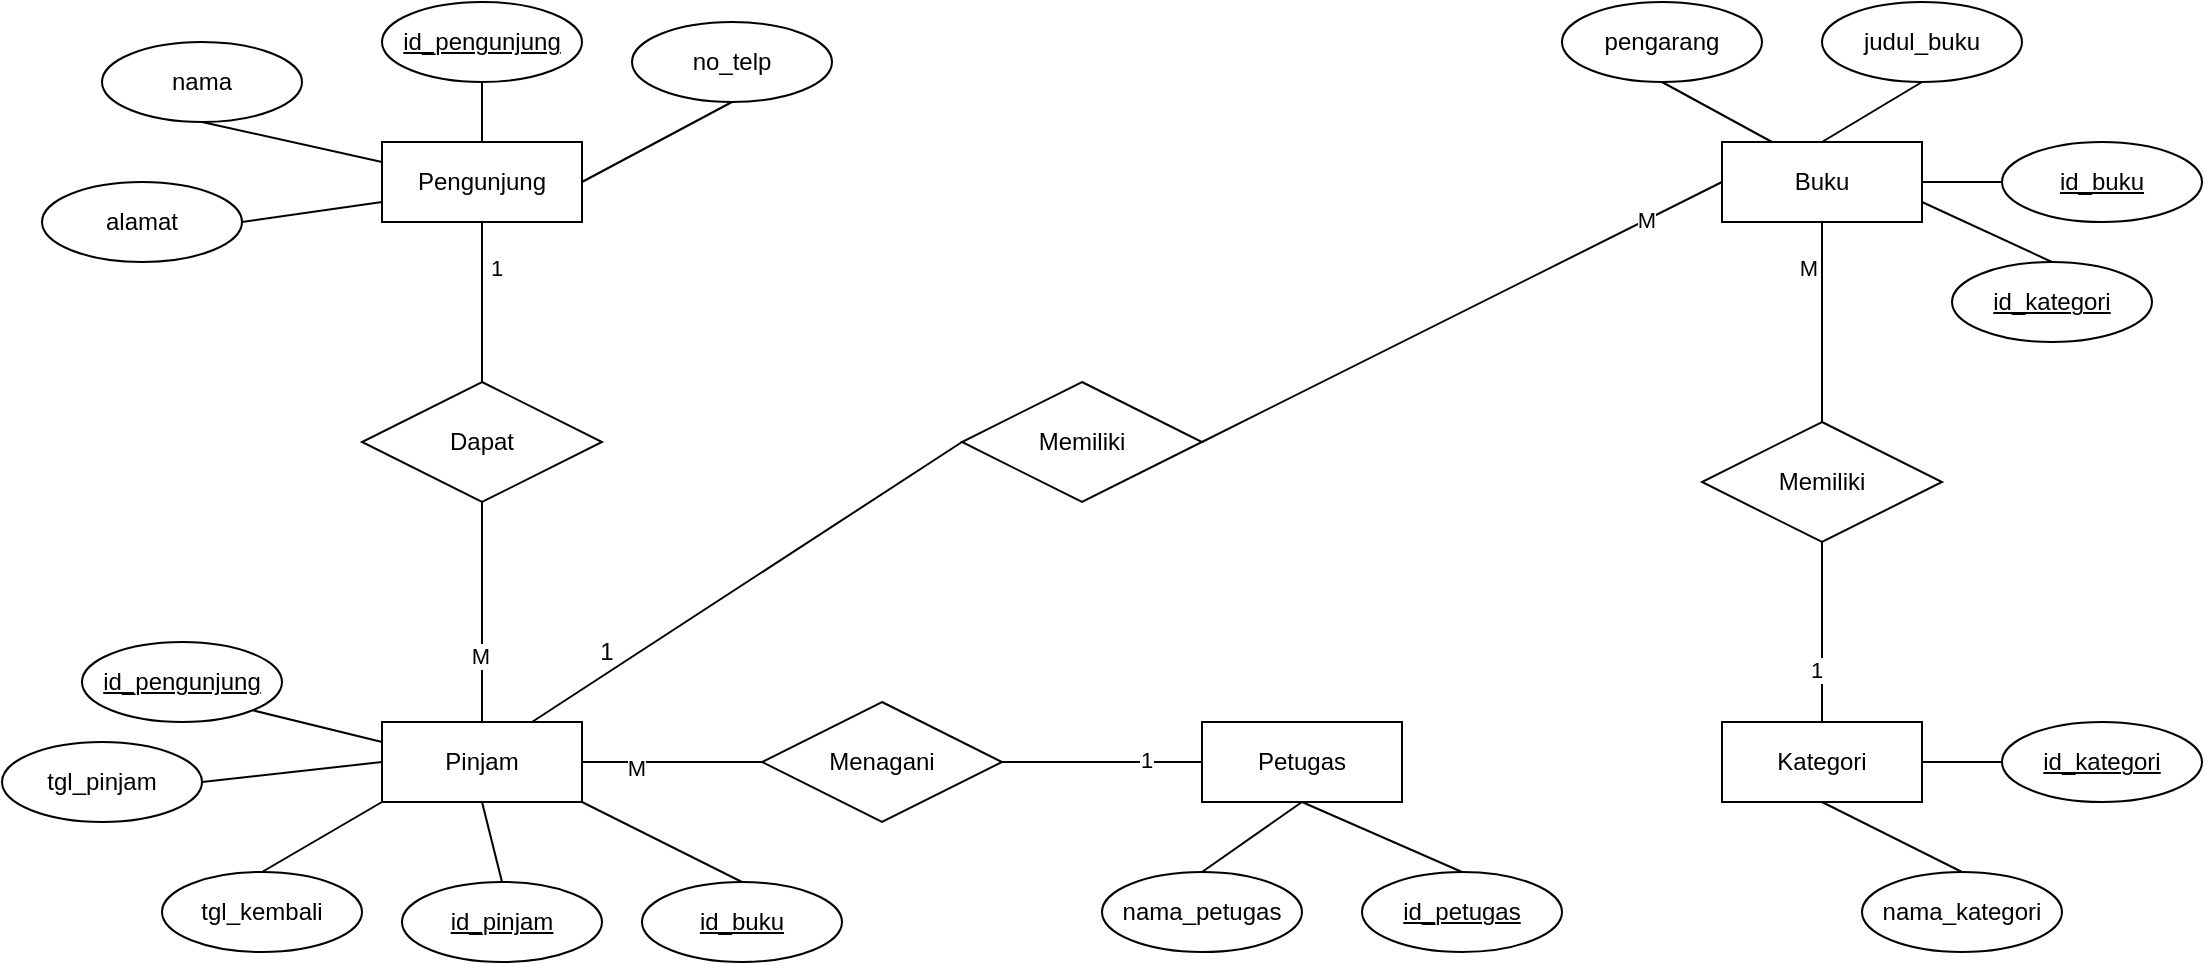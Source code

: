 <mxfile version="15.5.9" type="google"><diagram id="9ldRLSr9u6-j6rFkxDBu" name="Page-1"><mxGraphModel dx="1416" dy="846" grid="1" gridSize="10" guides="1" tooltips="1" connect="1" arrows="1" fold="1" page="1" pageScale="1" pageWidth="850" pageHeight="1100" math="0" shadow="0"><root><mxCell id="0"/><mxCell id="1" parent="0"/><mxCell id="r4gVDlzisf_p6KDteiUK-1" value="Pengunjung" style="whiteSpace=wrap;html=1;align=center;" vertex="1" parent="1"><mxGeometry x="300" y="250" width="100" height="40" as="geometry"/></mxCell><mxCell id="r4gVDlzisf_p6KDteiUK-2" value="nama" style="ellipse;whiteSpace=wrap;html=1;align=center;" vertex="1" parent="1"><mxGeometry x="160" y="200" width="100" height="40" as="geometry"/></mxCell><mxCell id="r4gVDlzisf_p6KDteiUK-3" value="id_pengunjung" style="ellipse;whiteSpace=wrap;html=1;align=center;fontStyle=4;" vertex="1" parent="1"><mxGeometry x="300" y="180" width="100" height="40" as="geometry"/></mxCell><mxCell id="r4gVDlzisf_p6KDteiUK-4" value="alamat" style="ellipse;whiteSpace=wrap;html=1;align=center;" vertex="1" parent="1"><mxGeometry x="130" y="270" width="100" height="40" as="geometry"/></mxCell><mxCell id="r4gVDlzisf_p6KDteiUK-5" value="Petugas" style="whiteSpace=wrap;html=1;align=center;" vertex="1" parent="1"><mxGeometry x="710" y="540" width="100" height="40" as="geometry"/></mxCell><mxCell id="r4gVDlzisf_p6KDteiUK-6" value="id_petugas" style="ellipse;whiteSpace=wrap;html=1;align=center;fontStyle=4;" vertex="1" parent="1"><mxGeometry x="790" y="615" width="100" height="40" as="geometry"/></mxCell><mxCell id="r4gVDlzisf_p6KDteiUK-7" value="nama_petugas" style="ellipse;whiteSpace=wrap;html=1;align=center;" vertex="1" parent="1"><mxGeometry x="660" y="615" width="100" height="40" as="geometry"/></mxCell><mxCell id="r4gVDlzisf_p6KDteiUK-8" value="Pinjam" style="whiteSpace=wrap;html=1;align=center;" vertex="1" parent="1"><mxGeometry x="300" y="540" width="100" height="40" as="geometry"/></mxCell><mxCell id="r4gVDlzisf_p6KDteiUK-9" value="id_pinjam" style="ellipse;whiteSpace=wrap;html=1;align=center;fontStyle=4;" vertex="1" parent="1"><mxGeometry x="310" y="620" width="100" height="40" as="geometry"/></mxCell><mxCell id="r4gVDlzisf_p6KDteiUK-10" value="tgl_pinjam" style="ellipse;whiteSpace=wrap;html=1;align=center;" vertex="1" parent="1"><mxGeometry x="110" y="550" width="100" height="40" as="geometry"/></mxCell><mxCell id="r4gVDlzisf_p6KDteiUK-11" value="Buku" style="whiteSpace=wrap;html=1;align=center;" vertex="1" parent="1"><mxGeometry x="970" y="250" width="100" height="40" as="geometry"/></mxCell><mxCell id="r4gVDlzisf_p6KDteiUK-12" value="Kategori" style="whiteSpace=wrap;html=1;align=center;" vertex="1" parent="1"><mxGeometry x="970" y="540" width="100" height="40" as="geometry"/></mxCell><mxCell id="r4gVDlzisf_p6KDteiUK-13" value="judul_buku" style="ellipse;whiteSpace=wrap;html=1;align=center;" vertex="1" parent="1"><mxGeometry x="1020" y="180" width="100" height="40" as="geometry"/></mxCell><mxCell id="r4gVDlzisf_p6KDteiUK-14" value="id_buku" style="ellipse;whiteSpace=wrap;html=1;align=center;fontStyle=4;" vertex="1" parent="1"><mxGeometry x="1110" y="250" width="100" height="40" as="geometry"/></mxCell><mxCell id="r4gVDlzisf_p6KDteiUK-15" value="id_kategori" style="ellipse;whiteSpace=wrap;html=1;align=center;fontStyle=4;" vertex="1" parent="1"><mxGeometry x="1110" y="540" width="100" height="40" as="geometry"/></mxCell><mxCell id="r4gVDlzisf_p6KDteiUK-16" value="nama_kategori" style="ellipse;whiteSpace=wrap;html=1;align=center;" vertex="1" parent="1"><mxGeometry x="1040" y="615" width="100" height="40" as="geometry"/></mxCell><mxCell id="r4gVDlzisf_p6KDteiUK-17" value="tgl_kembali" style="ellipse;whiteSpace=wrap;html=1;align=center;" vertex="1" parent="1"><mxGeometry x="190" y="615" width="100" height="40" as="geometry"/></mxCell><mxCell id="r4gVDlzisf_p6KDteiUK-19" value="pengarang" style="ellipse;whiteSpace=wrap;html=1;align=center;" vertex="1" parent="1"><mxGeometry x="890" y="180" width="100" height="40" as="geometry"/></mxCell><mxCell id="r4gVDlzisf_p6KDteiUK-20" value="" style="endArrow=none;html=1;rounded=0;entryX=0;entryY=0.5;entryDx=0;entryDy=0;exitX=1;exitY=0.5;exitDx=0;exitDy=0;" edge="1" parent="1" source="r4gVDlzisf_p6KDteiUK-12" target="r4gVDlzisf_p6KDteiUK-15"><mxGeometry relative="1" as="geometry"><mxPoint x="640" y="440" as="sourcePoint"/><mxPoint x="800" y="440" as="targetPoint"/></mxGeometry></mxCell><mxCell id="r4gVDlzisf_p6KDteiUK-21" value="" style="endArrow=none;html=1;rounded=0;entryX=0.5;entryY=0;entryDx=0;entryDy=0;exitX=0.5;exitY=1;exitDx=0;exitDy=0;" edge="1" parent="1" source="r4gVDlzisf_p6KDteiUK-12" target="r4gVDlzisf_p6KDteiUK-16"><mxGeometry relative="1" as="geometry"><mxPoint x="640" y="440" as="sourcePoint"/><mxPoint x="800" y="440" as="targetPoint"/></mxGeometry></mxCell><mxCell id="r4gVDlzisf_p6KDteiUK-22" value="id_kategori" style="ellipse;whiteSpace=wrap;html=1;align=center;fontStyle=4;" vertex="1" parent="1"><mxGeometry x="1085" y="310" width="100" height="40" as="geometry"/></mxCell><mxCell id="r4gVDlzisf_p6KDteiUK-23" value="no_telp" style="ellipse;whiteSpace=wrap;html=1;align=center;" vertex="1" parent="1"><mxGeometry x="425" y="190" width="100" height="40" as="geometry"/></mxCell><mxCell id="r4gVDlzisf_p6KDteiUK-24" value="Dapat" style="shape=rhombus;perimeter=rhombusPerimeter;whiteSpace=wrap;html=1;align=center;" vertex="1" parent="1"><mxGeometry x="290" y="370" width="120" height="60" as="geometry"/></mxCell><mxCell id="r4gVDlzisf_p6KDteiUK-25" value="Memiliki" style="shape=rhombus;perimeter=rhombusPerimeter;whiteSpace=wrap;html=1;align=center;" vertex="1" parent="1"><mxGeometry x="590" y="370" width="120" height="60" as="geometry"/></mxCell><mxCell id="r4gVDlzisf_p6KDteiUK-26" value="" style="endArrow=none;html=1;rounded=0;exitX=0.5;exitY=1;exitDx=0;exitDy=0;entryX=0.5;entryY=0;entryDx=0;entryDy=0;" edge="1" parent="1" source="r4gVDlzisf_p6KDteiUK-1" target="r4gVDlzisf_p6KDteiUK-24"><mxGeometry relative="1" as="geometry"><mxPoint x="590" y="390" as="sourcePoint"/><mxPoint x="750" y="390" as="targetPoint"/></mxGeometry></mxCell><mxCell id="r4gVDlzisf_p6KDteiUK-63" value="1" style="edgeLabel;html=1;align=center;verticalAlign=middle;resizable=0;points=[];" vertex="1" connectable="0" parent="r4gVDlzisf_p6KDteiUK-26"><mxGeometry x="-0.394" y="7" relative="1" as="geometry"><mxPoint y="-1" as="offset"/></mxGeometry></mxCell><mxCell id="r4gVDlzisf_p6KDteiUK-27" value="" style="endArrow=none;html=1;rounded=0;exitX=0.5;exitY=1;exitDx=0;exitDy=0;entryX=0.5;entryY=0;entryDx=0;entryDy=0;" edge="1" parent="1" source="r4gVDlzisf_p6KDteiUK-24" target="r4gVDlzisf_p6KDteiUK-8"><mxGeometry relative="1" as="geometry"><mxPoint x="590" y="390" as="sourcePoint"/><mxPoint x="750" y="390" as="targetPoint"/></mxGeometry></mxCell><mxCell id="r4gVDlzisf_p6KDteiUK-39" value="M" style="edgeLabel;html=1;align=center;verticalAlign=middle;resizable=0;points=[];" vertex="1" connectable="0" parent="r4gVDlzisf_p6KDteiUK-27"><mxGeometry x="0.411" y="-1" relative="1" as="geometry"><mxPoint y="-1" as="offset"/></mxGeometry></mxCell><mxCell id="r4gVDlzisf_p6KDteiUK-28" value="" style="endArrow=none;html=1;rounded=0;exitX=0.75;exitY=0;exitDx=0;exitDy=0;entryX=0;entryY=0.5;entryDx=0;entryDy=0;" edge="1" parent="1" source="r4gVDlzisf_p6KDteiUK-8" target="r4gVDlzisf_p6KDteiUK-25"><mxGeometry relative="1" as="geometry"><mxPoint x="590" y="390" as="sourcePoint"/><mxPoint x="750" y="390" as="targetPoint"/></mxGeometry></mxCell><mxCell id="r4gVDlzisf_p6KDteiUK-29" value="" style="endArrow=none;html=1;rounded=0;entryX=0;entryY=0.5;entryDx=0;entryDy=0;exitX=1;exitY=0.5;exitDx=0;exitDy=0;" edge="1" parent="1" source="r4gVDlzisf_p6KDteiUK-25" target="r4gVDlzisf_p6KDteiUK-11"><mxGeometry relative="1" as="geometry"><mxPoint x="590" y="390" as="sourcePoint"/><mxPoint x="750" y="390" as="targetPoint"/></mxGeometry></mxCell><mxCell id="r4gVDlzisf_p6KDteiUK-41" value="M" style="edgeLabel;html=1;align=center;verticalAlign=middle;resizable=0;points=[];" vertex="1" connectable="0" parent="r4gVDlzisf_p6KDteiUK-29"><mxGeometry x="0.707" relative="1" as="geometry"><mxPoint as="offset"/></mxGeometry></mxCell><mxCell id="r4gVDlzisf_p6KDteiUK-30" value="Memiliki" style="shape=rhombus;perimeter=rhombusPerimeter;whiteSpace=wrap;html=1;align=center;" vertex="1" parent="1"><mxGeometry x="960" y="390" width="120" height="60" as="geometry"/></mxCell><mxCell id="r4gVDlzisf_p6KDteiUK-31" value="" style="endArrow=none;html=1;rounded=0;entryX=0.5;entryY=1;entryDx=0;entryDy=0;exitX=0.5;exitY=0;exitDx=0;exitDy=0;" edge="1" parent="1" source="r4gVDlzisf_p6KDteiUK-30" target="r4gVDlzisf_p6KDteiUK-11"><mxGeometry relative="1" as="geometry"><mxPoint x="590" y="390" as="sourcePoint"/><mxPoint x="750" y="390" as="targetPoint"/></mxGeometry></mxCell><mxCell id="r4gVDlzisf_p6KDteiUK-61" value="M" style="edgeLabel;html=1;align=center;verticalAlign=middle;resizable=0;points=[];" vertex="1" connectable="0" parent="r4gVDlzisf_p6KDteiUK-31"><mxGeometry x="0.515" y="3" relative="1" as="geometry"><mxPoint x="-4" y="-1" as="offset"/></mxGeometry></mxCell><mxCell id="r4gVDlzisf_p6KDteiUK-32" value="" style="endArrow=none;html=1;rounded=0;entryX=0.5;entryY=1;entryDx=0;entryDy=0;exitX=0.5;exitY=0;exitDx=0;exitDy=0;" edge="1" parent="1" source="r4gVDlzisf_p6KDteiUK-12" target="r4gVDlzisf_p6KDteiUK-30"><mxGeometry relative="1" as="geometry"><mxPoint x="590" y="390" as="sourcePoint"/><mxPoint x="750" y="390" as="targetPoint"/></mxGeometry></mxCell><mxCell id="r4gVDlzisf_p6KDteiUK-62" value="1" style="edgeLabel;html=1;align=center;verticalAlign=middle;resizable=0;points=[];" vertex="1" connectable="0" parent="r4gVDlzisf_p6KDteiUK-32"><mxGeometry x="-0.428" y="3" relative="1" as="geometry"><mxPoint y="-1" as="offset"/></mxGeometry></mxCell><mxCell id="r4gVDlzisf_p6KDteiUK-33" value="" style="endArrow=none;html=1;rounded=0;exitX=1;exitY=0.5;exitDx=0;exitDy=0;entryX=0;entryY=0.5;entryDx=0;entryDy=0;" edge="1" parent="1" source="r4gVDlzisf_p6KDteiUK-8" target="r4gVDlzisf_p6KDteiUK-34"><mxGeometry relative="1" as="geometry"><mxPoint x="590" y="390" as="sourcePoint"/><mxPoint x="750" y="390" as="targetPoint"/></mxGeometry></mxCell><mxCell id="r4gVDlzisf_p6KDteiUK-37" value="M" style="edgeLabel;html=1;align=center;verticalAlign=middle;resizable=0;points=[];" vertex="1" connectable="0" parent="r4gVDlzisf_p6KDteiUK-33"><mxGeometry x="-0.4" y="-3" relative="1" as="geometry"><mxPoint as="offset"/></mxGeometry></mxCell><mxCell id="r4gVDlzisf_p6KDteiUK-34" value="Menagani" style="shape=rhombus;perimeter=rhombusPerimeter;whiteSpace=wrap;html=1;align=center;" vertex="1" parent="1"><mxGeometry x="490" y="530" width="120" height="60" as="geometry"/></mxCell><mxCell id="r4gVDlzisf_p6KDteiUK-35" value="" style="endArrow=none;html=1;rounded=0;entryX=0;entryY=0.5;entryDx=0;entryDy=0;exitX=1;exitY=0.5;exitDx=0;exitDy=0;" edge="1" parent="1" source="r4gVDlzisf_p6KDteiUK-34" target="r4gVDlzisf_p6KDteiUK-5"><mxGeometry relative="1" as="geometry"><mxPoint x="590" y="390" as="sourcePoint"/><mxPoint x="750" y="390" as="targetPoint"/></mxGeometry></mxCell><mxCell id="r4gVDlzisf_p6KDteiUK-36" value="1" style="edgeLabel;html=1;align=center;verticalAlign=middle;resizable=0;points=[];" vertex="1" connectable="0" parent="r4gVDlzisf_p6KDteiUK-35"><mxGeometry x="0.44" y="1" relative="1" as="geometry"><mxPoint as="offset"/></mxGeometry></mxCell><mxCell id="r4gVDlzisf_p6KDteiUK-42" value="id_pengunjung" style="ellipse;whiteSpace=wrap;html=1;align=center;fontStyle=4;" vertex="1" parent="1"><mxGeometry x="150" y="500" width="100" height="40" as="geometry"/></mxCell><mxCell id="r4gVDlzisf_p6KDteiUK-44" value="id_buku" style="ellipse;whiteSpace=wrap;html=1;align=center;fontStyle=4;" vertex="1" parent="1"><mxGeometry x="430" y="620" width="100" height="40" as="geometry"/></mxCell><mxCell id="r4gVDlzisf_p6KDteiUK-46" value="" style="endArrow=none;html=1;rounded=0;exitX=1;exitY=0.5;exitDx=0;exitDy=0;entryX=0;entryY=0.75;entryDx=0;entryDy=0;" edge="1" parent="1" source="r4gVDlzisf_p6KDteiUK-4" target="r4gVDlzisf_p6KDteiUK-1"><mxGeometry relative="1" as="geometry"><mxPoint x="550" y="390" as="sourcePoint"/><mxPoint x="710" y="390" as="targetPoint"/></mxGeometry></mxCell><mxCell id="r4gVDlzisf_p6KDteiUK-47" value="" style="endArrow=none;html=1;rounded=0;exitX=0.5;exitY=1;exitDx=0;exitDy=0;" edge="1" parent="1" source="r4gVDlzisf_p6KDteiUK-2"><mxGeometry relative="1" as="geometry"><mxPoint x="550" y="390" as="sourcePoint"/><mxPoint x="300" y="260" as="targetPoint"/></mxGeometry></mxCell><mxCell id="r4gVDlzisf_p6KDteiUK-48" value="" style="endArrow=none;html=1;rounded=0;exitX=0.5;exitY=1;exitDx=0;exitDy=0;entryX=0.5;entryY=0;entryDx=0;entryDy=0;" edge="1" parent="1" source="r4gVDlzisf_p6KDteiUK-3" target="r4gVDlzisf_p6KDteiUK-1"><mxGeometry relative="1" as="geometry"><mxPoint x="550" y="390" as="sourcePoint"/><mxPoint x="710" y="390" as="targetPoint"/></mxGeometry></mxCell><mxCell id="r4gVDlzisf_p6KDteiUK-49" value="" style="endArrow=none;html=1;rounded=0;exitX=1;exitY=0.5;exitDx=0;exitDy=0;entryX=0.5;entryY=1;entryDx=0;entryDy=0;" edge="1" parent="1" source="r4gVDlzisf_p6KDteiUK-1" target="r4gVDlzisf_p6KDteiUK-23"><mxGeometry relative="1" as="geometry"><mxPoint x="550" y="390" as="sourcePoint"/><mxPoint x="710" y="390" as="targetPoint"/></mxGeometry></mxCell><mxCell id="r4gVDlzisf_p6KDteiUK-50" value="" style="endArrow=none;html=1;rounded=0;entryX=0.5;entryY=1;entryDx=0;entryDy=0;exitX=0.25;exitY=0;exitDx=0;exitDy=0;" edge="1" parent="1" source="r4gVDlzisf_p6KDteiUK-11" target="r4gVDlzisf_p6KDteiUK-19"><mxGeometry relative="1" as="geometry"><mxPoint x="550" y="390" as="sourcePoint"/><mxPoint x="710" y="390" as="targetPoint"/></mxGeometry></mxCell><mxCell id="r4gVDlzisf_p6KDteiUK-51" value="" style="endArrow=none;html=1;rounded=0;entryX=0.5;entryY=1;entryDx=0;entryDy=0;exitX=0.5;exitY=0;exitDx=0;exitDy=0;" edge="1" parent="1" source="r4gVDlzisf_p6KDteiUK-11" target="r4gVDlzisf_p6KDteiUK-13"><mxGeometry relative="1" as="geometry"><mxPoint x="550" y="390" as="sourcePoint"/><mxPoint x="710" y="390" as="targetPoint"/></mxGeometry></mxCell><mxCell id="r4gVDlzisf_p6KDteiUK-52" value="" style="endArrow=none;html=1;rounded=0;entryX=0;entryY=0.5;entryDx=0;entryDy=0;exitX=1;exitY=0.5;exitDx=0;exitDy=0;" edge="1" parent="1" source="r4gVDlzisf_p6KDteiUK-11" target="r4gVDlzisf_p6KDteiUK-14"><mxGeometry relative="1" as="geometry"><mxPoint x="550" y="390" as="sourcePoint"/><mxPoint x="710" y="390" as="targetPoint"/></mxGeometry></mxCell><mxCell id="r4gVDlzisf_p6KDteiUK-53" value="" style="endArrow=none;html=1;rounded=0;entryX=0.5;entryY=0;entryDx=0;entryDy=0;exitX=1;exitY=0.75;exitDx=0;exitDy=0;" edge="1" parent="1" source="r4gVDlzisf_p6KDteiUK-11" target="r4gVDlzisf_p6KDteiUK-22"><mxGeometry relative="1" as="geometry"><mxPoint x="550" y="390" as="sourcePoint"/><mxPoint x="710" y="390" as="targetPoint"/></mxGeometry></mxCell><mxCell id="r4gVDlzisf_p6KDteiUK-54" value="" style="endArrow=none;html=1;rounded=0;entryX=0.5;entryY=0;entryDx=0;entryDy=0;exitX=0.5;exitY=1;exitDx=0;exitDy=0;" edge="1" parent="1" source="r4gVDlzisf_p6KDteiUK-5" target="r4gVDlzisf_p6KDteiUK-6"><mxGeometry relative="1" as="geometry"><mxPoint x="550" y="390" as="sourcePoint"/><mxPoint x="710" y="390" as="targetPoint"/></mxGeometry></mxCell><mxCell id="r4gVDlzisf_p6KDteiUK-55" value="" style="endArrow=none;html=1;rounded=0;entryX=0.5;entryY=0;entryDx=0;entryDy=0;exitX=0.5;exitY=1;exitDx=0;exitDy=0;" edge="1" parent="1" source="r4gVDlzisf_p6KDteiUK-5" target="r4gVDlzisf_p6KDteiUK-7"><mxGeometry relative="1" as="geometry"><mxPoint x="550" y="390" as="sourcePoint"/><mxPoint x="710" y="390" as="targetPoint"/></mxGeometry></mxCell><mxCell id="r4gVDlzisf_p6KDteiUK-56" value="" style="endArrow=none;html=1;rounded=0;exitX=1;exitY=1;exitDx=0;exitDy=0;entryX=0;entryY=0.25;entryDx=0;entryDy=0;" edge="1" parent="1" source="r4gVDlzisf_p6KDteiUK-42" target="r4gVDlzisf_p6KDteiUK-8"><mxGeometry relative="1" as="geometry"><mxPoint x="550" y="390" as="sourcePoint"/><mxPoint x="710" y="390" as="targetPoint"/></mxGeometry></mxCell><mxCell id="r4gVDlzisf_p6KDteiUK-57" value="" style="endArrow=none;html=1;rounded=0;exitX=1;exitY=0.5;exitDx=0;exitDy=0;entryX=0;entryY=0.5;entryDx=0;entryDy=0;" edge="1" parent="1" source="r4gVDlzisf_p6KDteiUK-10" target="r4gVDlzisf_p6KDteiUK-8"><mxGeometry relative="1" as="geometry"><mxPoint x="550" y="390" as="sourcePoint"/><mxPoint x="710" y="390" as="targetPoint"/></mxGeometry></mxCell><mxCell id="r4gVDlzisf_p6KDteiUK-58" value="" style="endArrow=none;html=1;rounded=0;exitX=0.5;exitY=0;exitDx=0;exitDy=0;entryX=0;entryY=1;entryDx=0;entryDy=0;" edge="1" parent="1" source="r4gVDlzisf_p6KDteiUK-17" target="r4gVDlzisf_p6KDteiUK-8"><mxGeometry relative="1" as="geometry"><mxPoint x="550" y="390" as="sourcePoint"/><mxPoint x="710" y="390" as="targetPoint"/></mxGeometry></mxCell><mxCell id="r4gVDlzisf_p6KDteiUK-59" value="" style="endArrow=none;html=1;rounded=0;exitX=0.5;exitY=0;exitDx=0;exitDy=0;entryX=0.5;entryY=1;entryDx=0;entryDy=0;" edge="1" parent="1" source="r4gVDlzisf_p6KDteiUK-9" target="r4gVDlzisf_p6KDteiUK-8"><mxGeometry relative="1" as="geometry"><mxPoint x="550" y="390" as="sourcePoint"/><mxPoint x="710" y="390" as="targetPoint"/></mxGeometry></mxCell><mxCell id="r4gVDlzisf_p6KDteiUK-60" value="" style="endArrow=none;html=1;rounded=0;exitX=1;exitY=1;exitDx=0;exitDy=0;entryX=0.5;entryY=0;entryDx=0;entryDy=0;" edge="1" parent="1" source="r4gVDlzisf_p6KDteiUK-8" target="r4gVDlzisf_p6KDteiUK-44"><mxGeometry relative="1" as="geometry"><mxPoint x="550" y="390" as="sourcePoint"/><mxPoint x="710" y="390" as="targetPoint"/></mxGeometry></mxCell><mxCell id="r4gVDlzisf_p6KDteiUK-64" value="1" style="text;html=1;align=center;verticalAlign=middle;resizable=0;points=[];autosize=1;strokeColor=none;fillColor=none;" vertex="1" parent="1"><mxGeometry x="402" y="495" width="20" height="20" as="geometry"/></mxCell></root></mxGraphModel></diagram></mxfile>